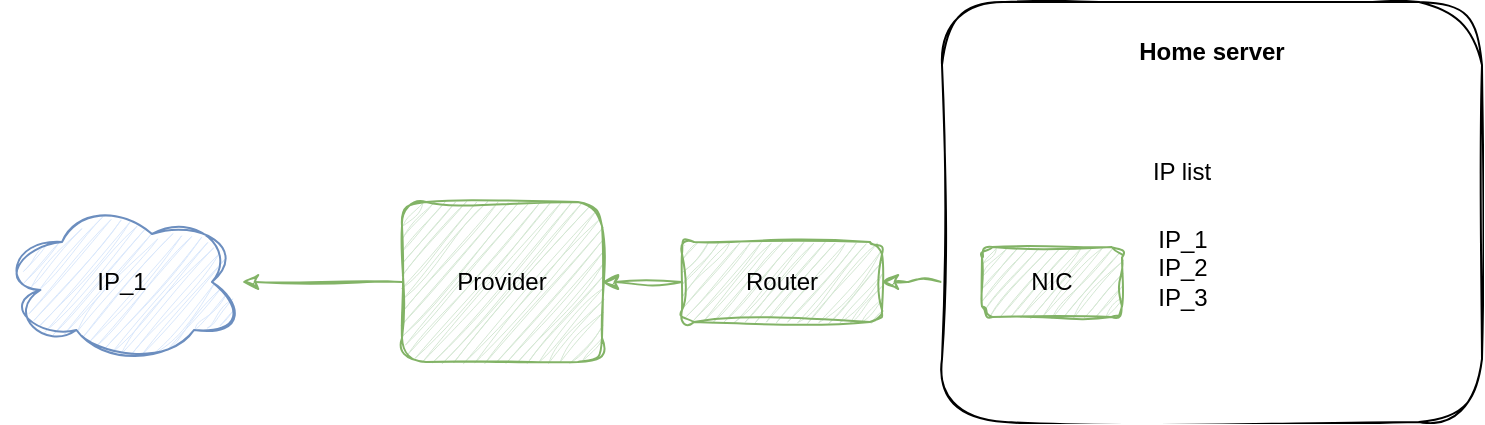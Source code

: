 <mxfile version="24.8.9">
  <diagram name="Страница — 1" id="EUhhkWxZecNIJsvw1s2B">
    <mxGraphModel dx="1434" dy="746" grid="1" gridSize="10" guides="1" tooltips="1" connect="1" arrows="1" fold="1" page="1" pageScale="1" pageWidth="827" pageHeight="1169" math="0" shadow="0">
      <root>
        <mxCell id="0" />
        <mxCell id="1" parent="0" />
        <mxCell id="LoFIDkUVSCBX94e3SBRC-3" value="" style="edgeStyle=orthogonalEdgeStyle;rounded=1;orthogonalLoop=1;jettySize=auto;html=1;endArrow=none;endFill=0;startArrow=classic;startFill=1;labelBackgroundColor=none;fontColor=default;sketch=1;curveFitting=1;jiggle=2;fillColor=#d5e8d4;strokeColor=#82b366;" edge="1" parent="1" source="LoFIDkUVSCBX94e3SBRC-4">
          <mxGeometry relative="1" as="geometry">
            <mxPoint x="499" y="420" as="targetPoint" />
          </mxGeometry>
        </mxCell>
        <mxCell id="LoFIDkUVSCBX94e3SBRC-4" value="Router" style="whiteSpace=wrap;html=1;align=center;labelBackgroundColor=none;sketch=1;curveFitting=1;jiggle=2;rounded=1;fillColor=#d5e8d4;strokeColor=#82b366;" vertex="1" parent="1">
          <mxGeometry x="360" y="400" width="100" height="40" as="geometry" />
        </mxCell>
        <mxCell id="LoFIDkUVSCBX94e3SBRC-5" value="" style="edgeStyle=orthogonalEdgeStyle;rounded=1;orthogonalLoop=1;jettySize=auto;html=1;startArrow=classic;startFill=1;endArrow=none;endFill=0;labelBackgroundColor=none;fontColor=default;sketch=1;curveFitting=1;jiggle=2;fillColor=#d5e8d4;strokeColor=#82b366;" edge="1" parent="1" source="LoFIDkUVSCBX94e3SBRC-7" target="LoFIDkUVSCBX94e3SBRC-4">
          <mxGeometry relative="1" as="geometry" />
        </mxCell>
        <mxCell id="LoFIDkUVSCBX94e3SBRC-6" value="" style="edgeStyle=orthogonalEdgeStyle;rounded=1;orthogonalLoop=1;jettySize=auto;html=1;labelBackgroundColor=none;fontColor=default;sketch=1;curveFitting=1;jiggle=2;fillColor=#d5e8d4;strokeColor=#82b366;" edge="1" parent="1" source="LoFIDkUVSCBX94e3SBRC-7" target="LoFIDkUVSCBX94e3SBRC-22">
          <mxGeometry relative="1" as="geometry">
            <mxPoint x="190" y="520" as="targetPoint" />
          </mxGeometry>
        </mxCell>
        <mxCell id="LoFIDkUVSCBX94e3SBRC-7" value="Provider" style="whiteSpace=wrap;html=1;align=center;labelBackgroundColor=none;sketch=1;curveFitting=1;jiggle=2;rounded=1;fillColor=#d5e8d4;strokeColor=#82b366;" vertex="1" parent="1">
          <mxGeometry x="220" y="380" width="100" height="80" as="geometry" />
        </mxCell>
        <mxCell id="LoFIDkUVSCBX94e3SBRC-11" value="" style="whiteSpace=wrap;html=1;align=center;labelBackgroundColor=none;sketch=1;curveFitting=1;jiggle=2;rounded=1;" vertex="1" parent="1">
          <mxGeometry x="490" y="280" width="270" height="210" as="geometry" />
        </mxCell>
        <mxCell id="LoFIDkUVSCBX94e3SBRC-19" value="NIC" style="whiteSpace=wrap;html=1;align=center;labelBackgroundColor=none;sketch=1;curveFitting=1;jiggle=2;rounded=1;fillColor=#d5e8d4;strokeColor=#82b366;" vertex="1" parent="1">
          <mxGeometry x="510" y="402.5" width="70" height="35" as="geometry" />
        </mxCell>
        <mxCell id="LoFIDkUVSCBX94e3SBRC-20" value="&lt;div&gt;IP_1&lt;/div&gt;&lt;div&gt;IP_2&lt;/div&gt;&lt;div&gt;IP_3&lt;/div&gt;&lt;div&gt;&lt;br&gt;&lt;/div&gt;" style="text;html=1;align=center;verticalAlign=middle;whiteSpace=wrap;rounded=1;labelBackgroundColor=none;sketch=1;curveFitting=1;jiggle=2;" vertex="1" parent="1">
          <mxGeometry x="587.5" y="380" width="45" height="80" as="geometry" />
        </mxCell>
        <mxCell id="LoFIDkUVSCBX94e3SBRC-22" value="IP_1" style="ellipse;shape=cloud;whiteSpace=wrap;html=1;labelBackgroundColor=none;sketch=1;curveFitting=1;jiggle=2;rounded=1;fillColor=#dae8fc;strokeColor=#6c8ebf;" vertex="1" parent="1">
          <mxGeometry x="20" y="380" width="120" height="80" as="geometry" />
        </mxCell>
        <mxCell id="LoFIDkUVSCBX94e3SBRC-23" value="&lt;b&gt;Home server&lt;/b&gt;" style="text;html=1;align=center;verticalAlign=middle;whiteSpace=wrap;rounded=1;labelBackgroundColor=none;sketch=1;curveFitting=1;jiggle=2;" vertex="1" parent="1">
          <mxGeometry x="535" y="290" width="180" height="30" as="geometry" />
        </mxCell>
        <mxCell id="LoFIDkUVSCBX94e3SBRC-24" value="IP list" style="text;html=1;align=center;verticalAlign=middle;whiteSpace=wrap;rounded=1;labelBackgroundColor=none;sketch=1;curveFitting=1;jiggle=2;" vertex="1" parent="1">
          <mxGeometry x="520" y="350" width="180" height="30" as="geometry" />
        </mxCell>
      </root>
    </mxGraphModel>
  </diagram>
</mxfile>
